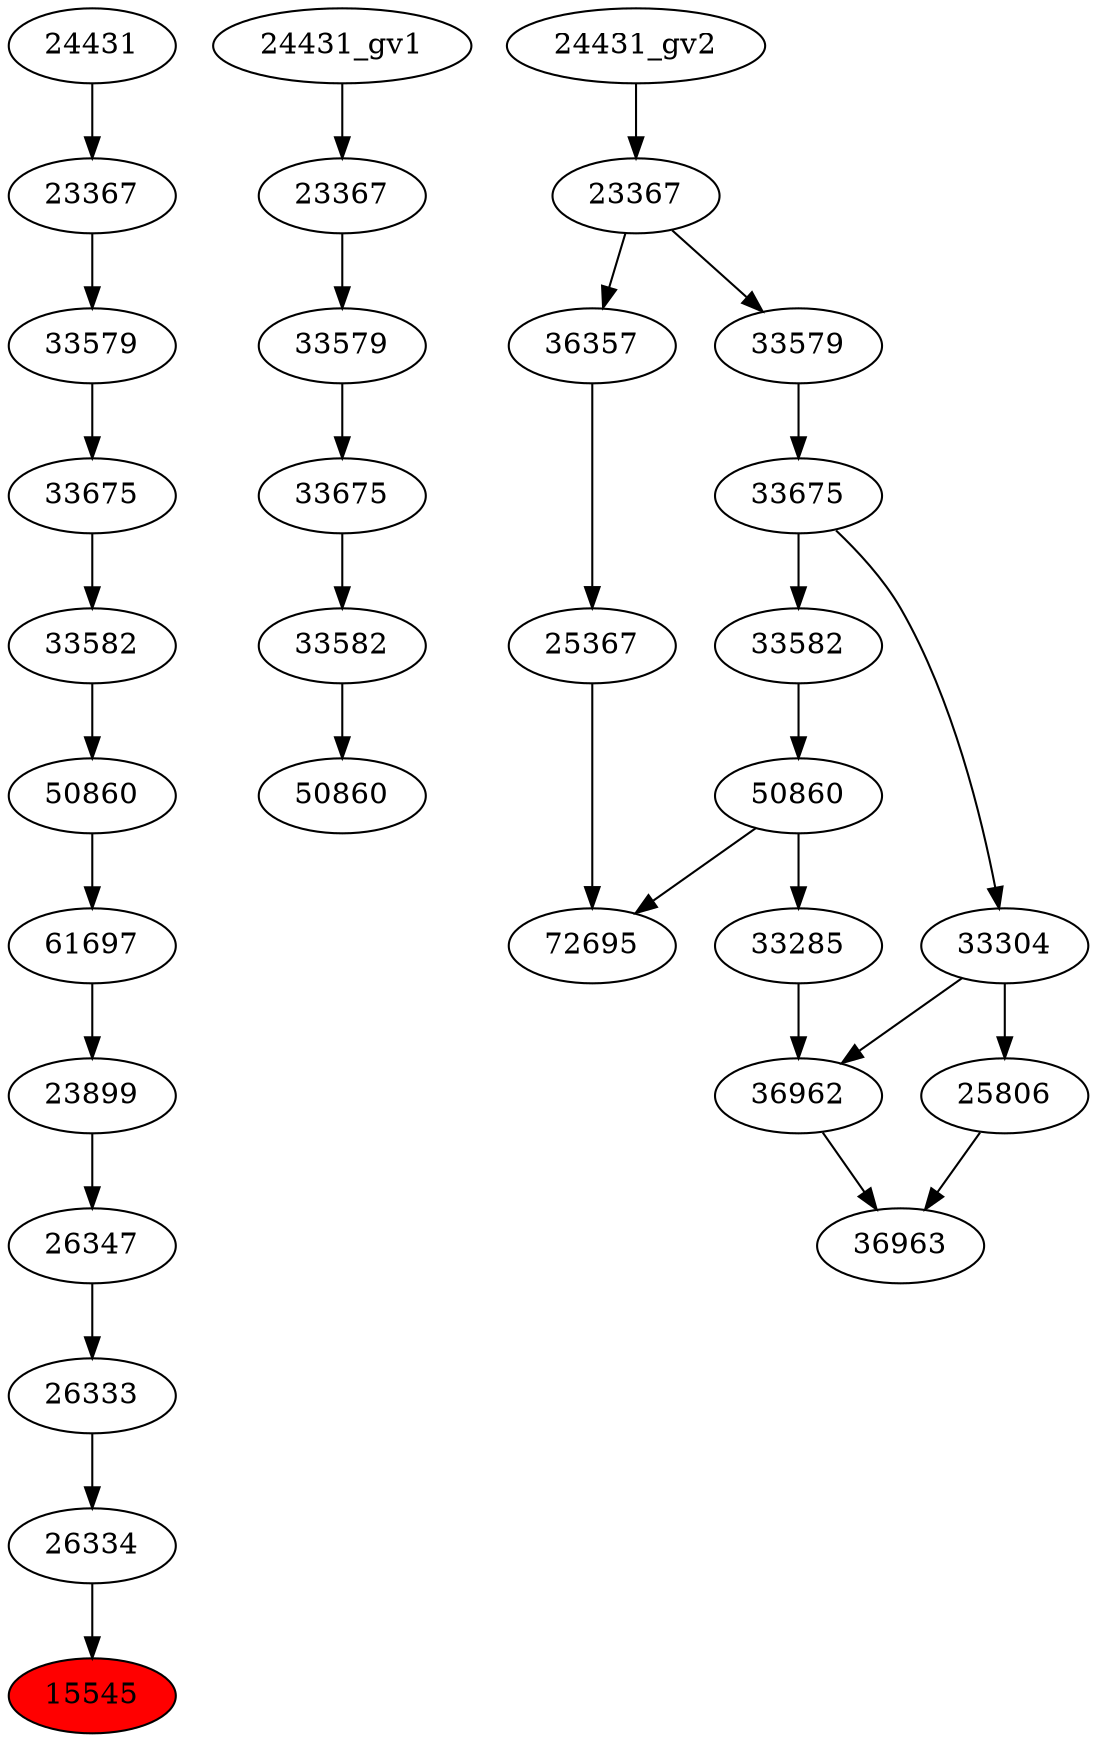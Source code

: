 strict digraph root {
	node [label="\N"];
	{
		node [fillcolor="",
			label="\N",
			style=""
		];
		15545		 [fillcolor=red,
			label=15545,
			style=filled];
		26334		 [label=26334];
		26334 -> 15545;
		26333		 [label=26333];
		26333 -> 26334;
		26347		 [label=26347];
		26347 -> 26333;
		23899		 [label=23899];
		23899 -> 26347;
		61697		 [label=61697];
		61697 -> 23899;
		50860		 [label=50860];
		50860 -> 61697;
		33582		 [label=33582];
		33582 -> 50860;
		33675		 [label=33675];
		33675 -> 33582;
		33579		 [label=33579];
		33579 -> 33675;
		23367		 [label=23367];
		23367 -> 33579;
		24431		 [label=24431];
		24431 -> 23367;
	}
	{
		node [label="\N"];
		"50860_gv1"		 [label=50860];
		"33582_gv1"		 [label=33582];
		"33582_gv1" -> "50860_gv1";
		"33675_gv1"		 [label=33675];
		"33675_gv1" -> "33582_gv1";
		"33579_gv1"		 [label=33579];
		"33579_gv1" -> "33675_gv1";
		"23367_gv1"		 [label=23367];
		"23367_gv1" -> "33579_gv1";
		"24431_gv1" -> "23367_gv1";
	}
	{
		node [label="\N"];
		36963		 [label=36963];
		36962		 [label=36962];
		36962 -> 36963;
		25806		 [label=25806];
		25806 -> 36963;
		"50860_gv2"		 [label=50860];
		72695		 [label=72695];
		"50860_gv2" -> 72695;
		33285		 [label=33285];
		"50860_gv2" -> 33285;
		"33582_gv2"		 [label=33582];
		"33582_gv2" -> "50860_gv2";
		25367		 [label=25367];
		25367 -> 72695;
		33285 -> 36962;
		33304		 [label=33304];
		33304 -> 36962;
		33304 -> 25806;
		"33675_gv2"		 [label=33675];
		"33675_gv2" -> "33582_gv2";
		"33675_gv2" -> 33304;
		36357		 [label=36357];
		36357 -> 25367;
		"33579_gv2"		 [label=33579];
		"33579_gv2" -> "33675_gv2";
		"23367_gv2"		 [label=23367];
		"23367_gv2" -> 36357;
		"23367_gv2" -> "33579_gv2";
		"24431_gv2" -> "23367_gv2";
	}
}
